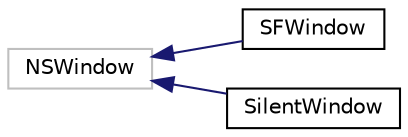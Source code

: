digraph "Graphical Class Hierarchy"
{
 // LATEX_PDF_SIZE
  edge [fontname="Helvetica",fontsize="10",labelfontname="Helvetica",labelfontsize="10"];
  node [fontname="Helvetica",fontsize="10",shape=record];
  rankdir="LR";
  Node377 [label="NSWindow",height=0.2,width=0.4,color="grey75", fillcolor="white", style="filled",tooltip=" "];
  Node377 -> Node0 [dir="back",color="midnightblue",fontsize="10",style="solid",fontname="Helvetica"];
  Node0 [label="SFWindow",height=0.2,width=0.4,color="black", fillcolor="white", style="filled",URL="$d0/d2f/interfaceSFWindow.html",tooltip="Here we redefine some methods to allow grabbing fullscreen events."];
  Node377 -> Node379 [dir="back",color="midnightblue",fontsize="10",style="solid",fontname="Helvetica"];
  Node379 [label="SilentWindow",height=0.2,width=0.4,color="black", fillcolor="white", style="filled",URL="$d3/d27/interfaceSilentWindow.html",tooltip=" "];
}
